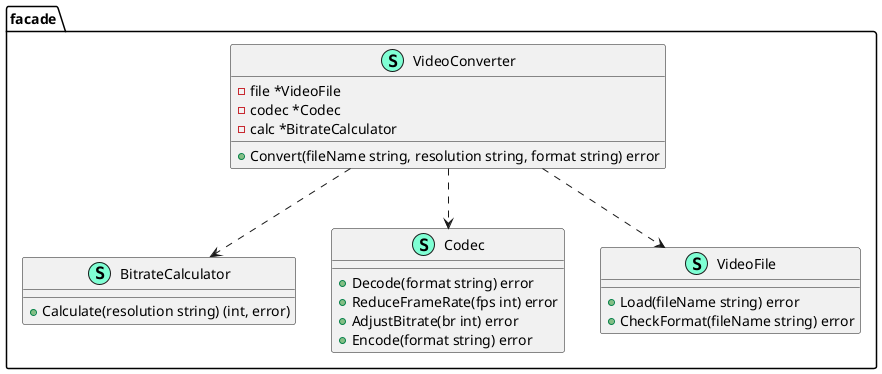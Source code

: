 @startuml
namespace facade {
    class BitrateCalculator << (S,Aquamarine) >> {
        + Calculate(resolution string) (int, error)

    }
    class Codec << (S,Aquamarine) >> {
        + Decode(format string) error
        + ReduceFrameRate(fps int) error
        + AdjustBitrate(br int) error
        + Encode(format string) error

    }
    class VideoConverter << (S,Aquamarine) >> {
        - file *VideoFile
        - codec *Codec
        - calc *BitrateCalculator

        + Convert(fileName string, resolution string, format string) error

    }
    class VideoFile << (S,Aquamarine) >> {
        + Load(fileName string) error
        + CheckFormat(fileName string) error

    }
}

"facade.VideoConverter" ..> "facade.VideoFile"
"facade.VideoConverter" ..> "facade.Codec"
"facade.VideoConverter" ..> "facade.BitrateCalculator"

@enduml
